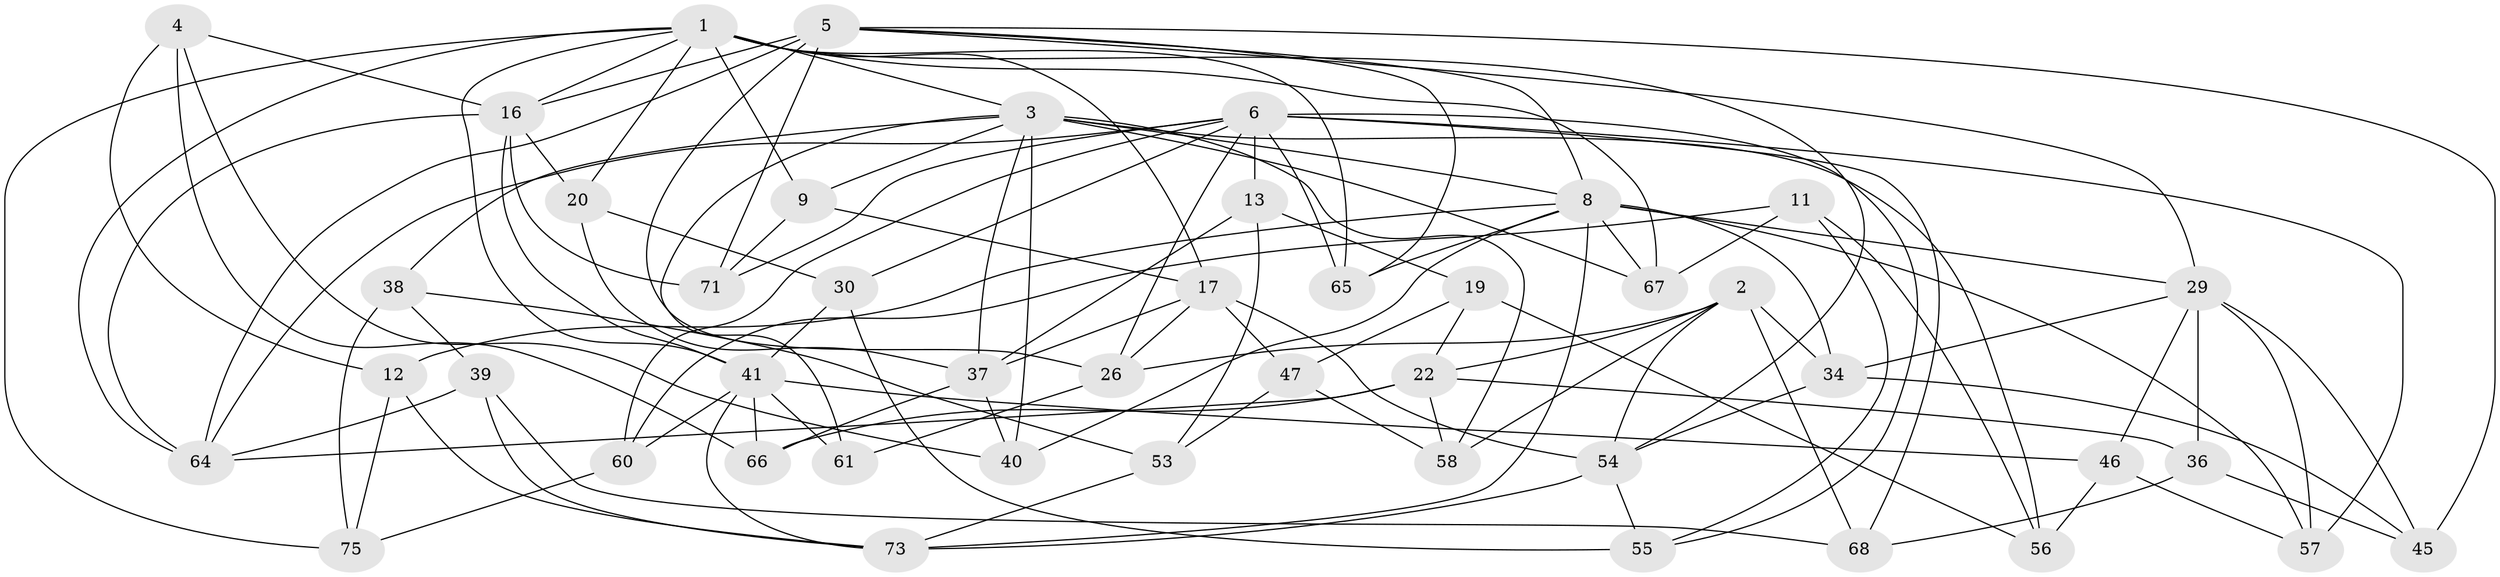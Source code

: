 // original degree distribution, {4: 1.0}
// Generated by graph-tools (version 1.1) at 2025/20/03/04/25 18:20:41]
// undirected, 45 vertices, 117 edges
graph export_dot {
graph [start="1"]
  node [color=gray90,style=filled];
  1 [super="+24+15+31"];
  2 [super="+51"];
  3 [super="+50+25+33"];
  4;
  5 [super="+35+7"];
  6 [super="+28+14+32"];
  8 [super="+23+10"];
  9;
  11;
  12;
  13;
  16 [super="+62+27"];
  17 [super="+42"];
  19;
  20;
  22 [super="+63"];
  26 [super="+59"];
  29 [super="+44+69"];
  30;
  34 [super="+52"];
  36;
  37 [super="+43"];
  38;
  39;
  40;
  41 [super="+48+72"];
  45;
  46;
  47;
  53;
  54 [super="+70"];
  55;
  56;
  57;
  58;
  60;
  61;
  64 [super="+74"];
  65;
  66;
  67;
  68;
  71;
  73 [super="+76"];
  75;
  1 -- 20;
  1 -- 64;
  1 -- 16 [weight=2];
  1 -- 17;
  1 -- 67;
  1 -- 54;
  1 -- 9;
  1 -- 65;
  1 -- 75;
  1 -- 41;
  1 -- 3;
  2 -- 26;
  2 -- 58;
  2 -- 22;
  2 -- 34;
  2 -- 54;
  2 -- 68;
  3 -- 56;
  3 -- 8;
  3 -- 67;
  3 -- 38;
  3 -- 61;
  3 -- 9;
  3 -- 37;
  3 -- 40;
  3 -- 58;
  4 -- 16;
  4 -- 12;
  4 -- 66;
  4 -- 40;
  5 -- 65;
  5 -- 45;
  5 -- 64;
  5 -- 29;
  5 -- 8;
  5 -- 26;
  5 -- 71;
  5 -- 16;
  6 -- 68;
  6 -- 60;
  6 -- 30;
  6 -- 65;
  6 -- 71;
  6 -- 55;
  6 -- 57;
  6 -- 13;
  6 -- 64;
  6 -- 26;
  8 -- 34;
  8 -- 67;
  8 -- 29;
  8 -- 65;
  8 -- 73;
  8 -- 40;
  8 -- 12;
  8 -- 57;
  9 -- 17;
  9 -- 71;
  11 -- 55;
  11 -- 56;
  11 -- 67;
  11 -- 60;
  12 -- 75;
  12 -- 73;
  13 -- 53;
  13 -- 19;
  13 -- 37;
  16 -- 41;
  16 -- 71;
  16 -- 64;
  16 -- 20;
  17 -- 37;
  17 -- 54;
  17 -- 47;
  17 -- 26;
  19 -- 47;
  19 -- 22;
  19 -- 56;
  20 -- 37;
  20 -- 30;
  22 -- 36;
  22 -- 64;
  22 -- 58;
  22 -- 66;
  26 -- 61 [weight=2];
  29 -- 57;
  29 -- 45;
  29 -- 36;
  29 -- 46;
  29 -- 34 [weight=2];
  30 -- 55;
  30 -- 41;
  34 -- 45;
  34 -- 54;
  36 -- 45;
  36 -- 68;
  37 -- 66;
  37 -- 40;
  38 -- 39;
  38 -- 75;
  38 -- 53;
  39 -- 64;
  39 -- 68;
  39 -- 73;
  41 -- 60;
  41 -- 73;
  41 -- 61;
  41 -- 66;
  41 -- 46;
  46 -- 57;
  46 -- 56;
  47 -- 58;
  47 -- 53;
  53 -- 73;
  54 -- 73;
  54 -- 55;
  60 -- 75;
}
